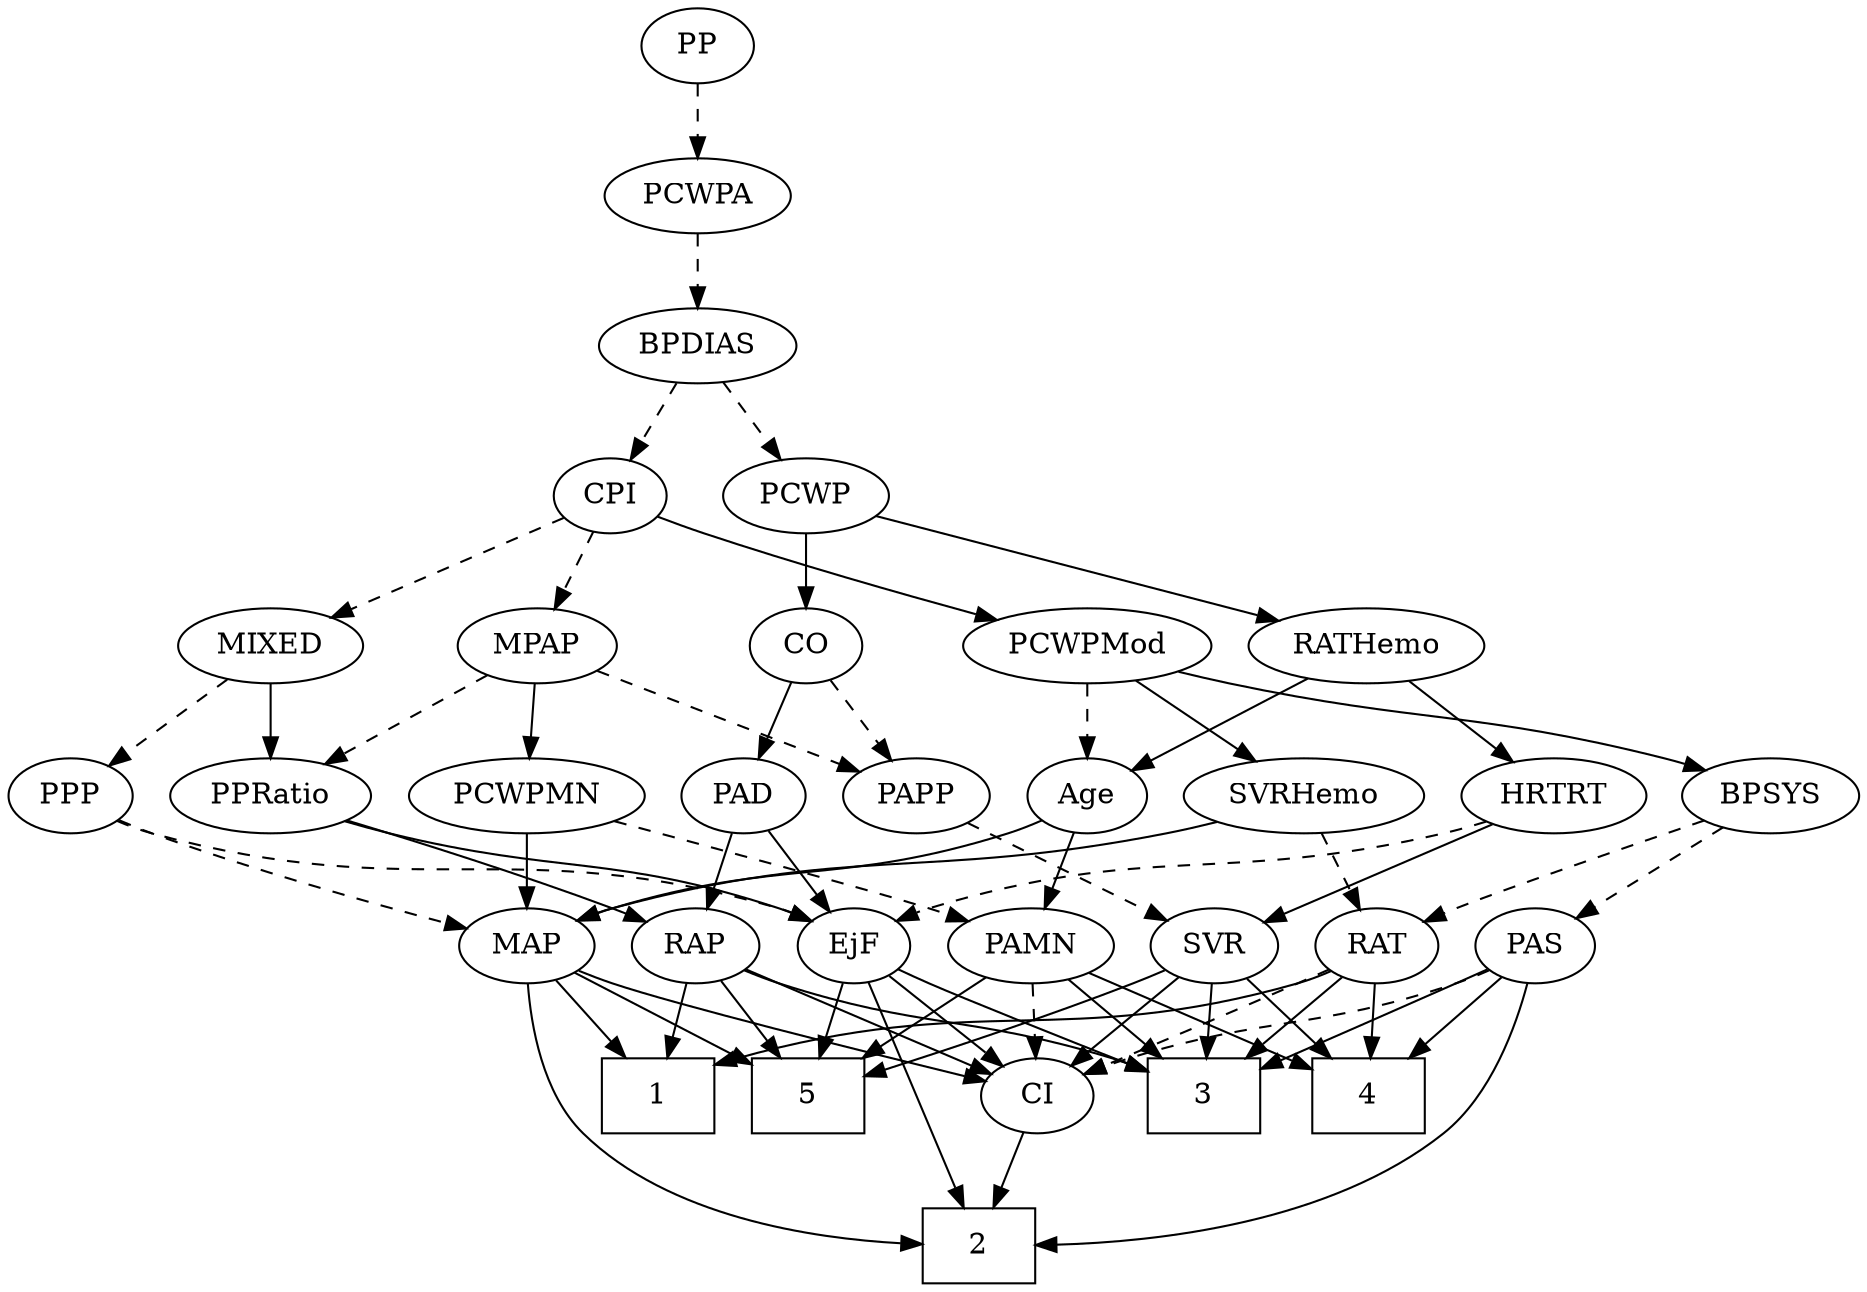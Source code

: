 strict digraph {
	graph [bb="0,0,807.7,612"];
	node [label="\N"];
	1	[height=0.5,
		pos="441.7,90",
		shape=box,
		width=0.75];
	2	[height=0.5,
		pos="468.7,18",
		shape=box,
		width=0.75];
	3	[height=0.5,
		pos="294.7,90",
		shape=box,
		width=0.75];
	4	[height=0.5,
		pos="221.7,90",
		shape=box,
		width=0.75];
	5	[height=0.5,
		pos="513.7,90",
		shape=box,
		width=0.75];
	Age	[height=0.5,
		pos="238.7,234",
		width=0.75];
	PAMN	[height=0.5,
		pos="375.7,162",
		width=1.011];
	Age -> PAMN	[pos="e,350.98,175.63 259.5,222.37 281.37,211.2 316.11,193.45 341.91,180.26",
		style=solid];
	MAP	[height=0.5,
		pos="533.7,162",
		width=0.84854];
	Age -> MAP	[pos="e,510.95,174.04 259.24,222.1 264.2,219.81 269.55,217.6 274.7,216 369.3,186.56 399.66,208.01 494.7,180 496.97,179.33 499.28,178.56 \
501.59,177.73",
		style=solid];
	EjF	[height=0.5,
		pos="609.7,162",
		width=0.75];
	EjF -> 2	[pos="e,495.85,28.575 604.78,144.09 598.43,124.69 585.75,92.891 565.7,72 548.91,54.511 525.07,41.376 505.22,32.557",
		style=solid];
	EjF -> 3	[pos="e,322.06,103.99 589.17,150.05 584.21,147.76 578.85,145.57 573.7,144 470.5,112.64 437.36,137.81 333.7,108 332.98,107.79 332.26,107.58 \
331.53,107.35",
		style=solid];
	EjF -> 5	[pos="e,537.34,108.24 592.09,148.16 579.12,138.7 561.12,125.58 545.64,114.29",
		style=solid];
	CI	[height=0.5,
		pos="369.7,90",
		width=0.75];
	EjF -> CI	[pos="e,390.3,101.72 589.09,150.28 584.14,147.98 578.8,145.73 573.7,144 501.36,119.53 478.03,132.47 405.7,108 403.78,107.35 401.83,106.63 \
399.89,105.86",
		style=solid];
	RAP	[height=0.5,
		pos="457.7,162",
		width=0.77632];
	RAP -> 1	[pos="e,445.65,108.28 453.82,144.05 452.04,136.26 449.88,126.82 447.89,118.08",
		style=solid];
	RAP -> 3	[pos="e,321.94,102.95 435.45,150.61 430.61,148.4 425.49,146.09 420.7,144 382.34,127.26 372.21,124.36 333.7,108 332.86,107.65 332.02,107.29 \
331.17,106.92",
		style=solid];
	RAP -> 5	[pos="e,499.73,108.46 470.12,145.46 476.97,136.91 485.64,126.07 493.44,116.32",
		style=solid];
	RAP -> CI	[pos="e,386.31,104.22 440.73,147.5 427.62,137.08 409.28,122.49 394.52,110.75",
		style=solid];
	MIXED	[height=0.5,
		pos="695.7,306",
		width=1.1193];
	PPP	[height=0.5,
		pos="780.7,234",
		width=0.75];
	MIXED -> PPP	[pos="e,764.3,248.5 714.14,289.81 726.51,279.62 742.94,266.09 756.38,255.02",
		style=dashed];
	PPRatio	[height=0.5,
		pos="695.7,234",
		width=1.1013];
	MIXED -> PPRatio	[pos="e,695.7,252.1 695.7,287.7 695.7,279.98 695.7,270.71 695.7,262.11",
		style=solid];
	MPAP	[height=0.5,
		pos="505.7,306",
		width=0.97491];
	PCWPMN	[height=0.5,
		pos="512.7,234",
		width=1.3902];
	MPAP -> PCWPMN	[pos="e,510.99,252.1 507.43,287.7 508.2,279.98 509.13,270.71 509.99,262.11",
		style=solid];
	MPAP -> PPRatio	[pos="e,665.84,246 533.32,294.82 565.73,282.88 619.69,263 656.43,249.47",
		style=dashed];
	PAPP	[height=0.5,
		pos="412.7,234",
		width=0.88464];
	MPAP -> PAPP	[pos="e,430.99,248.77 486.43,290.5 472.82,280.25 454.4,266.39 439.38,255.09",
		style=dashed];
	BPSYS	[height=0.5,
		pos="37.697,234",
		width=1.0471];
	PAS	[height=0.5,
		pos="148.7,162",
		width=0.75];
	BPSYS -> PAS	[pos="e,129.77,174.94 59.627,219.17 77.299,208.03 102.24,192.29 121.24,180.31",
		style=dashed];
	RAT	[height=0.5,
		pos="220.7,162",
		width=0.75827];
	BPSYS -> RAT	[pos="e,199.53,173.41 66.777,222.47 72.706,220.33 78.902,218.09 84.697,216 129.13,199.97 141.07,198.11 184.7,180 186.52,179.24 188.38,\
178.45 190.25,177.63",
		style=dashed];
	PAD	[height=0.5,
		pos="609.7,234",
		width=0.79437];
	PAD -> EjF	[pos="e,609.7,180.1 609.7,215.7 609.7,207.98 609.7,198.71 609.7,190.11",
		style=solid];
	PAD -> RAP	[pos="e,479.76,173.47 586.99,222.73 563.57,212.11 526.03,195.02 493.7,180 492.15,179.28 490.56,178.54 488.95,177.79",
		style=solid];
	CO	[height=0.5,
		pos="419.7,306",
		width=0.75];
	CO -> PAD	[pos="e,587.36,245.46 442.26,295.54 448.52,293 455.34,290.32 461.7,288 510.01,270.34 523.71,270.53 571.7,252 573.78,251.2 575.91,250.34 \
578.05,249.45",
		style=solid];
	CO -> PAPP	[pos="e,414.41,252.1 417.97,287.7 417.19,279.98 416.27,270.71 415.41,262.11",
		style=dashed];
	PAS -> 2	[pos="e,441.47,20.837 150.87,144.04 154.42,123.67 163.46,90.014 185.7,72 222.93,41.831 363.15,27.122 431.19,21.639",
		style=solid];
	PAS -> 3	[pos="e,267.47,104.05 169.93,150.82 193.09,139.72 230.58,121.74 258.43,108.39",
		style=solid];
	PAS -> 4	[pos="e,203.85,108.11 163.47,146.83 172.95,137.75 185.5,125.71 196.52,115.14",
		style=solid];
	PAS -> CI	[pos="e,348.09,101.19 169.34,150.39 174.29,148.09 179.62,145.81 184.7,144 247.67,121.62 267.39,129.43 330.7,108 333.3,107.12 335.96,106.14 \
338.62,105.1",
		style=dashed];
	PAMN -> 3	[pos="e,314.51,108.13 358.12,145.81 347.69,136.79 334.23,125.16 322.39,114.93",
		style=solid];
	PAMN -> 4	[pos="e,248.77,103.46 349.66,149.25 325.93,138.54 289.94,122.25 258.7,108 258.5,107.91 258.29,107.82 258.09,107.72",
		style=solid];
	PAMN -> 5	[pos="e,486.4,104.85 400.37,148.49 421.82,137.61 453.17,121.7 477.47,109.38",
		style=solid];
	PAMN -> CI	[pos="e,371.16,108.1 374.21,143.7 373.55,135.98 372.76,126.71 372.02,118.11",
		style=dashed];
	RATHemo	[height=0.5,
		pos="323.7,306",
		width=1.3721];
	RATHemo -> Age	[pos="e,255.05,248.47 304.41,289.12 292.08,278.96 275.99,265.71 262.81,254.86",
		style=solid];
	HRTRT	[height=0.5,
		pos="323.7,234",
		width=1.1013];
	RATHemo -> HRTRT	[pos="e,323.7,252.1 323.7,287.7 323.7,279.98 323.7,270.71 323.7,262.11",
		style=solid];
	CPI	[height=0.5,
		pos="503.7,378",
		width=0.75];
	CPI -> MIXED	[pos="e,665.51,318.01 526.86,368.56 558.85,356.89 617.04,335.68 656.04,321.46",
		style=dashed];
	CPI -> MPAP	[pos="e,505.21,324.1 504.19,359.7 504.41,351.98 504.68,342.71 504.92,334.11",
		style=dashed];
	PCWPMod	[height=0.5,
		pos="174.7,306",
		width=1.4443];
	CPI -> PCWPMod	[pos="e,219.59,315.43 482.01,366.75 476.16,364.27 469.77,361.82 463.7,360 378.01,334.35 353.66,340.21 265.7,324 253.97,321.84 241.39,319.5 \
229.44,317.27",
		style=solid];
	RAT -> 1	[pos="e,414.42,104.58 241.71,150.2 246.56,147.96 251.74,145.75 256.7,144 318.06,122.35 339.52,129.89 404.9,107.89",
		style=solid];
	RAT -> 3	[pos="e,276.61,108.11 235.67,146.83 245.28,137.75 258,125.71 269.18,115.14",
		style=solid];
	RAT -> 4	[pos="e,221.45,108.1 220.94,143.7 221.05,135.98 221.19,126.71 221.31,118.11",
		style=solid];
	RAT -> CI	[pos="e,348.03,101.14 242.39,150.74 247.11,148.52 252.07,146.18 256.7,144 284.49,130.92 316.15,116.08 338.87,105.43",
		style=dashed];
	SVR	[height=0.5,
		pos="293.7,162",
		width=0.77632];
	SVR -> 3	[pos="e,294.45,108.1 293.94,143.7 294.05,135.98 294.19,126.71 294.31,118.11",
		style=solid];
	SVR -> 4	[pos="e,239.39,108.2 278.78,146.5 269.56,137.54 257.5,125.81 246.85,115.45",
		style=solid];
	SVR -> 5	[pos="e,486.42,104.58 315.33,150.23 320.3,147.99 325.62,145.77 330.7,144 391.23,122.9 412.32,129.73 476.61,108",
		style=solid];
	SVR -> CI	[pos="e,354.34,105.14 309.08,146.83 319.89,136.87 334.55,123.37 346.75,112.14",
		style=solid];
	PCWPMod -> Age	[pos="e,224.95,250.04 189.86,288.41 198.26,279.22 208.83,267.67 217.98,257.66",
		style=dashed];
	PCWPMod -> BPSYS	[pos="e,62.494,247.67 146.64,290.67 124.9,279.56 94.689,264.12 71.594,252.32",
		style=solid];
	SVRHemo	[height=0.5,
		pos="143.7,234",
		width=1.3902];
	PCWPMod -> SVRHemo	[pos="e,151.35,252.28 167.19,288.05 163.67,280.09 159.38,270.41 155.44,261.51",
		style=solid];
	PCWPA	[height=0.5,
		pos="459.7,522",
		width=1.1555];
	BPDIAS	[height=0.5,
		pos="459.7,450",
		width=1.1735];
	PCWPA -> BPDIAS	[pos="e,459.7,468.1 459.7,503.7 459.7,495.98 459.7,486.71 459.7,478.11",
		style=dashed];
	PCWPMN -> PAMN	[pos="e,400.16,175.5 484.97,218.83 463.12,207.67 432.56,192.06 409.32,180.18",
		style=dashed];
	PCWPMN -> MAP	[pos="e,528.66,179.79 517.78,216.05 520.18,208.06 523.1,198.33 525.78,189.4",
		style=solid];
	SVRHemo -> RAT	[pos="e,205.38,176.93 161.17,217.12 171.98,207.28 185.99,194.55 197.7,183.9",
		style=dashed];
	SVRHemo -> MAP	[pos="e,511,174.2 179.98,221.57 187.44,219.5 195.28,217.52 202.7,216 330.81,189.82 368.56,214.48 494.7,180 496.98,179.38 499.3,178.64 \
501.62,177.83",
		style=solid];
	BPDIAS -> CPI	[pos="e,493.65,394.99 470.12,432.41 475.52,423.83 482.21,413.19 488.19,403.67",
		style=dashed];
	PCWP	[height=0.5,
		pos="419.7,378",
		width=0.97491];
	BPDIAS -> PCWP	[pos="e,429.11,395.47 450.22,432.41 445.43,424.04 439.53,413.71 434.19,404.37",
		style=dashed];
	MAP -> 1	[pos="e,464.06,108.02 515.52,147.17 503.18,137.78 486.55,125.13 472.2,114.21",
		style=solid];
	MAP -> 2	[pos="e,495.83,28.682 542.68,144.57 551.56,125.91 562.17,95.062 549.7,72 540.12,54.289 521.76,41.547 504.95,33.002",
		style=solid];
	MAP -> 5	[pos="e,518.63,108.28 528.86,144.05 526.63,136.26 523.93,126.82 521.43,118.08",
		style=solid];
	MAP -> CI	[pos="e,390.93,101.27 509.81,150.47 504.83,148.31 499.6,146.06 494.7,144 455.36,127.47 444.78,125.12 405.7,108 403.89,107.21 402.04,106.38 \
400.18,105.54",
		style=solid];
	PP	[height=0.5,
		pos="459.7,594",
		width=0.75];
	PP -> PCWPA	[pos="e,459.7,540.1 459.7,575.7 459.7,567.98 459.7,558.71 459.7,550.11",
		style=dashed];
	PPP -> EjF	[pos="e,632.82,171.54 759.48,222.69 754.65,220.43 749.52,218.08 744.7,216 710.11,201.06 669.84,185.48 642.34,175.11",
		style=dashed];
	PPP -> MAP	[pos="e,557.1,173.84 760.1,222.26 755.14,219.97 749.81,217.72 744.7,216 671.08,191.25 647.79,203.3 573.7,180 571.3,179.25 568.86,178.4 \
566.41,177.5",
		style=dashed];
	PPRatio -> EjF	[pos="e,626.29,176.5 677.04,217.81 664.52,207.62 647.9,194.09 634.3,183.02",
		style=solid];
	PPRatio -> RAP	[pos="e,479.09,174.01 666.16,221.96 660.09,219.86 653.72,217.76 647.7,216 580.24,196.24 560.07,203.14 493.7,180 492.04,179.42 490.35,178.79 \
488.66,178.12",
		style=solid];
	PCWP -> CO	[pos="e,419.7,324.1 419.7,359.7 419.7,351.98 419.7,342.71 419.7,334.11",
		style=solid];
	PCWP -> RATHemo	[pos="e,344.76,322.36 400.27,362.83 386.68,352.92 368.28,339.51 352.93,328.31",
		style=solid];
	CI -> 2	[pos="e,444.31,36.242 387.85,76.161 401.23,66.703 419.79,53.578 435.76,42.289",
		style=solid];
	PAPP -> SVR	[pos="e,313.6,174.71 391.42,220.49 372.12,209.13 343.51,192.3 322.22,179.78",
		style=dashed];
	HRTRT -> EjF	[pos="e,589.14,173.85 352.9,221.8 359.05,219.68 365.54,217.63 371.7,216 459.86,192.7 486.82,207.71 573.7,180 575.62,179.39 577.58,178.69 \
579.53,177.94",
		style=dashed];
	HRTRT -> SVR	[pos="e,300.89,179.79 316.43,216.05 312.97,207.97 308.75,198.12 304.89,189.11",
		style=solid];
}
